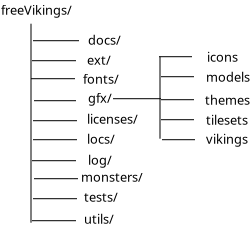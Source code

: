 <?xml version="1.0" encoding="UTF-8"?>
<dia:diagram xmlns:dia="http://www.lysator.liu.se/~alla/dia/">
  <dia:layer name="Pozadí" visible="true">
    <dia:object type="Standard - Text" version="0" id="O0">
      <dia:attribute name="obj_pos">
        <dia:point val="5.8,5.3"/>
      </dia:attribute>
      <dia:attribute name="obj_bb">
        <dia:rectangle val="5.8,4.681;7.169,5.688"/>
      </dia:attribute>
      <dia:attribute name="text">
        <dia:composite type="text">
          <dia:attribute name="string">
            <dia:string>#docs/#</dia:string>
          </dia:attribute>
          <dia:attribute name="font">
            <dia:font family="sans" style="0" name="Helvetica"/>
          </dia:attribute>
          <dia:attribute name="height">
            <dia:real val="0.8"/>
          </dia:attribute>
          <dia:attribute name="pos">
            <dia:point val="5.8,5.3"/>
          </dia:attribute>
          <dia:attribute name="color">
            <dia:color val="#000000"/>
          </dia:attribute>
          <dia:attribute name="alignment">
            <dia:enum val="0"/>
          </dia:attribute>
        </dia:composite>
      </dia:attribute>
    </dia:object>
    <dia:object type="Standard - Text" version="0" id="O1">
      <dia:attribute name="obj_pos">
        <dia:point val="5.75,6.3"/>
      </dia:attribute>
      <dia:attribute name="obj_bb">
        <dia:rectangle val="5.75,5.681;6.669,6.688"/>
      </dia:attribute>
      <dia:attribute name="text">
        <dia:composite type="text">
          <dia:attribute name="string">
            <dia:string>#ext/#</dia:string>
          </dia:attribute>
          <dia:attribute name="font">
            <dia:font family="sans" style="0" name="Helvetica"/>
          </dia:attribute>
          <dia:attribute name="height">
            <dia:real val="0.8"/>
          </dia:attribute>
          <dia:attribute name="pos">
            <dia:point val="5.75,6.3"/>
          </dia:attribute>
          <dia:attribute name="color">
            <dia:color val="#000000"/>
          </dia:attribute>
          <dia:attribute name="alignment">
            <dia:enum val="0"/>
          </dia:attribute>
        </dia:composite>
      </dia:attribute>
    </dia:object>
    <dia:object type="Standard - Text" version="0" id="O2">
      <dia:attribute name="obj_pos">
        <dia:point val="5.55,7.25"/>
      </dia:attribute>
      <dia:attribute name="obj_bb">
        <dia:rectangle val="5.55,6.631;6.919,7.638"/>
      </dia:attribute>
      <dia:attribute name="text">
        <dia:composite type="text">
          <dia:attribute name="string">
            <dia:string>#fonts/#</dia:string>
          </dia:attribute>
          <dia:attribute name="font">
            <dia:font family="sans" style="0" name="Helvetica"/>
          </dia:attribute>
          <dia:attribute name="height">
            <dia:real val="0.8"/>
          </dia:attribute>
          <dia:attribute name="pos">
            <dia:point val="5.55,7.25"/>
          </dia:attribute>
          <dia:attribute name="color">
            <dia:color val="#000000"/>
          </dia:attribute>
          <dia:attribute name="alignment">
            <dia:enum val="0"/>
          </dia:attribute>
        </dia:composite>
      </dia:attribute>
    </dia:object>
    <dia:object type="Standard - Text" version="0" id="O3">
      <dia:attribute name="obj_pos">
        <dia:point val="5.8,8.2"/>
      </dia:attribute>
      <dia:attribute name="obj_bb">
        <dia:rectangle val="5.8,7.581;6.719,8.588"/>
      </dia:attribute>
      <dia:attribute name="text">
        <dia:composite type="text">
          <dia:attribute name="string">
            <dia:string>#gfx/#</dia:string>
          </dia:attribute>
          <dia:attribute name="font">
            <dia:font family="sans" style="0" name="Helvetica"/>
          </dia:attribute>
          <dia:attribute name="height">
            <dia:real val="0.8"/>
          </dia:attribute>
          <dia:attribute name="pos">
            <dia:point val="5.8,8.2"/>
          </dia:attribute>
          <dia:attribute name="color">
            <dia:color val="#000000"/>
          </dia:attribute>
          <dia:attribute name="alignment">
            <dia:enum val="0"/>
          </dia:attribute>
        </dia:composite>
      </dia:attribute>
    </dia:object>
    <dia:object type="Standard - Text" version="0" id="O4">
      <dia:attribute name="obj_pos">
        <dia:point val="5.75,9.25"/>
      </dia:attribute>
      <dia:attribute name="obj_bb">
        <dia:rectangle val="5.75,8.631;8.019,9.637"/>
      </dia:attribute>
      <dia:attribute name="text">
        <dia:composite type="text">
          <dia:attribute name="string">
            <dia:string>#licenses/#</dia:string>
          </dia:attribute>
          <dia:attribute name="font">
            <dia:font family="sans" style="0" name="Helvetica"/>
          </dia:attribute>
          <dia:attribute name="height">
            <dia:real val="0.8"/>
          </dia:attribute>
          <dia:attribute name="pos">
            <dia:point val="5.75,9.25"/>
          </dia:attribute>
          <dia:attribute name="color">
            <dia:color val="#000000"/>
          </dia:attribute>
          <dia:attribute name="alignment">
            <dia:enum val="0"/>
          </dia:attribute>
        </dia:composite>
      </dia:attribute>
    </dia:object>
    <dia:object type="Standard - Text" version="0" id="O5">
      <dia:attribute name="obj_pos">
        <dia:point val="5.75,10.25"/>
      </dia:attribute>
      <dia:attribute name="obj_bb">
        <dia:rectangle val="5.75,9.631;6.969,10.637"/>
      </dia:attribute>
      <dia:attribute name="text">
        <dia:composite type="text">
          <dia:attribute name="string">
            <dia:string>#locs/#</dia:string>
          </dia:attribute>
          <dia:attribute name="font">
            <dia:font family="sans" style="0" name="Helvetica"/>
          </dia:attribute>
          <dia:attribute name="height">
            <dia:real val="0.8"/>
          </dia:attribute>
          <dia:attribute name="pos">
            <dia:point val="5.75,10.25"/>
          </dia:attribute>
          <dia:attribute name="color">
            <dia:color val="#000000"/>
          </dia:attribute>
          <dia:attribute name="alignment">
            <dia:enum val="0"/>
          </dia:attribute>
        </dia:composite>
      </dia:attribute>
    </dia:object>
    <dia:object type="Standard - Text" version="0" id="O6">
      <dia:attribute name="obj_pos">
        <dia:point val="5.8,11.3"/>
      </dia:attribute>
      <dia:attribute name="obj_bb">
        <dia:rectangle val="5.8,10.681;6.719,11.688"/>
      </dia:attribute>
      <dia:attribute name="text">
        <dia:composite type="text">
          <dia:attribute name="string">
            <dia:string>#log/#</dia:string>
          </dia:attribute>
          <dia:attribute name="font">
            <dia:font family="sans" style="0" name="Helvetica"/>
          </dia:attribute>
          <dia:attribute name="height">
            <dia:real val="0.8"/>
          </dia:attribute>
          <dia:attribute name="pos">
            <dia:point val="5.8,11.3"/>
          </dia:attribute>
          <dia:attribute name="color">
            <dia:color val="#000000"/>
          </dia:attribute>
          <dia:attribute name="alignment">
            <dia:enum val="0"/>
          </dia:attribute>
        </dia:composite>
      </dia:attribute>
    </dia:object>
    <dia:object type="Standard - Text" version="0" id="O7">
      <dia:attribute name="obj_pos">
        <dia:point val="5.45,12.15"/>
      </dia:attribute>
      <dia:attribute name="obj_bb">
        <dia:rectangle val="5.45,11.531;7.969,12.537"/>
      </dia:attribute>
      <dia:attribute name="text">
        <dia:composite type="text">
          <dia:attribute name="string">
            <dia:string>#monsters/#</dia:string>
          </dia:attribute>
          <dia:attribute name="font">
            <dia:font family="sans" style="0" name="Helvetica"/>
          </dia:attribute>
          <dia:attribute name="height">
            <dia:real val="0.8"/>
          </dia:attribute>
          <dia:attribute name="pos">
            <dia:point val="5.45,12.15"/>
          </dia:attribute>
          <dia:attribute name="color">
            <dia:color val="#000000"/>
          </dia:attribute>
          <dia:attribute name="alignment">
            <dia:enum val="0"/>
          </dia:attribute>
        </dia:composite>
      </dia:attribute>
    </dia:object>
    <dia:object type="Standard - Text" version="0" id="O8">
      <dia:attribute name="obj_pos">
        <dia:point val="5.6,13.15"/>
      </dia:attribute>
      <dia:attribute name="obj_bb">
        <dia:rectangle val="5.6,12.531;6.969,13.537"/>
      </dia:attribute>
      <dia:attribute name="text">
        <dia:composite type="text">
          <dia:attribute name="string">
            <dia:string>#tests/#</dia:string>
          </dia:attribute>
          <dia:attribute name="font">
            <dia:font family="sans" style="0" name="Helvetica"/>
          </dia:attribute>
          <dia:attribute name="height">
            <dia:real val="0.8"/>
          </dia:attribute>
          <dia:attribute name="pos">
            <dia:point val="5.6,13.15"/>
          </dia:attribute>
          <dia:attribute name="color">
            <dia:color val="#000000"/>
          </dia:attribute>
          <dia:attribute name="alignment">
            <dia:enum val="0"/>
          </dia:attribute>
        </dia:composite>
      </dia:attribute>
    </dia:object>
    <dia:object type="Standard - Text" version="0" id="O9">
      <dia:attribute name="obj_pos">
        <dia:point val="5.6,14.25"/>
      </dia:attribute>
      <dia:attribute name="obj_bb">
        <dia:rectangle val="5.6,13.631;6.819,14.637"/>
      </dia:attribute>
      <dia:attribute name="text">
        <dia:composite type="text">
          <dia:attribute name="string">
            <dia:string>#utils/#</dia:string>
          </dia:attribute>
          <dia:attribute name="font">
            <dia:font family="sans" style="0" name="Helvetica"/>
          </dia:attribute>
          <dia:attribute name="height">
            <dia:real val="0.8"/>
          </dia:attribute>
          <dia:attribute name="pos">
            <dia:point val="5.6,14.25"/>
          </dia:attribute>
          <dia:attribute name="color">
            <dia:color val="#000000"/>
          </dia:attribute>
          <dia:attribute name="alignment">
            <dia:enum val="0"/>
          </dia:attribute>
        </dia:composite>
      </dia:attribute>
    </dia:object>
    <dia:object type="Standard - Text" version="0" id="O10">
      <dia:attribute name="obj_pos">
        <dia:point val="1.45,3.8"/>
      </dia:attribute>
      <dia:attribute name="obj_bb">
        <dia:rectangle val="1.45,3.181;4.469,4.188"/>
      </dia:attribute>
      <dia:attribute name="text">
        <dia:composite type="text">
          <dia:attribute name="string">
            <dia:string>#freeVikings/#</dia:string>
          </dia:attribute>
          <dia:attribute name="font">
            <dia:font family="sans" style="0" name="Helvetica"/>
          </dia:attribute>
          <dia:attribute name="height">
            <dia:real val="0.8"/>
          </dia:attribute>
          <dia:attribute name="pos">
            <dia:point val="1.45,3.8"/>
          </dia:attribute>
          <dia:attribute name="color">
            <dia:color val="#000000"/>
          </dia:attribute>
          <dia:attribute name="alignment">
            <dia:enum val="0"/>
          </dia:attribute>
        </dia:composite>
      </dia:attribute>
    </dia:object>
    <dia:object type="Standard - Line" version="0" id="O11">
      <dia:attribute name="obj_pos">
        <dia:point val="2.95,4.25"/>
      </dia:attribute>
      <dia:attribute name="obj_bb">
        <dia:rectangle val="2.95,4.25;2.95,14.2"/>
      </dia:attribute>
      <dia:attribute name="conn_endpoints">
        <dia:point val="2.95,4.25"/>
        <dia:point val="2.95,14.2"/>
      </dia:attribute>
      <dia:attribute name="numcp">
        <dia:int val="1"/>
      </dia:attribute>
      <dia:attribute name="line_width">
        <dia:real val="0"/>
      </dia:attribute>
    </dia:object>
    <dia:object type="Standard - Line" version="0" id="O12">
      <dia:attribute name="obj_pos">
        <dia:point val="3.05,5.1"/>
      </dia:attribute>
      <dia:attribute name="obj_bb">
        <dia:rectangle val="3.05,5.1;5.35,5.1"/>
      </dia:attribute>
      <dia:attribute name="conn_endpoints">
        <dia:point val="3.05,5.1"/>
        <dia:point val="5.35,5.1"/>
      </dia:attribute>
      <dia:attribute name="numcp">
        <dia:int val="1"/>
      </dia:attribute>
      <dia:attribute name="line_width">
        <dia:real val="0"/>
      </dia:attribute>
    </dia:object>
    <dia:object type="Standard - Line" version="0" id="O13">
      <dia:attribute name="obj_pos">
        <dia:point val="3,6.1"/>
      </dia:attribute>
      <dia:attribute name="obj_bb">
        <dia:rectangle val="3,6.1;5.2,6.1"/>
      </dia:attribute>
      <dia:attribute name="conn_endpoints">
        <dia:point val="3,6.1"/>
        <dia:point val="5.2,6.1"/>
      </dia:attribute>
      <dia:attribute name="numcp">
        <dia:int val="1"/>
      </dia:attribute>
      <dia:attribute name="line_width">
        <dia:real val="0"/>
      </dia:attribute>
    </dia:object>
    <dia:object type="Standard - Line" version="0" id="O14">
      <dia:attribute name="obj_pos">
        <dia:point val="2.95,7"/>
      </dia:attribute>
      <dia:attribute name="obj_bb">
        <dia:rectangle val="2.95,7;5.15,7"/>
      </dia:attribute>
      <dia:attribute name="conn_endpoints">
        <dia:point val="2.95,7"/>
        <dia:point val="5.15,7"/>
      </dia:attribute>
      <dia:attribute name="numcp">
        <dia:int val="1"/>
      </dia:attribute>
      <dia:attribute name="line_width">
        <dia:real val="0"/>
      </dia:attribute>
    </dia:object>
    <dia:object type="Standard - Line" version="0" id="O15">
      <dia:attribute name="obj_pos">
        <dia:point val="3.1,8.1"/>
      </dia:attribute>
      <dia:attribute name="obj_bb">
        <dia:rectangle val="3.1,8.1;5.2,8.1"/>
      </dia:attribute>
      <dia:attribute name="conn_endpoints">
        <dia:point val="3.1,8.1"/>
        <dia:point val="5.2,8.1"/>
      </dia:attribute>
      <dia:attribute name="numcp">
        <dia:int val="1"/>
      </dia:attribute>
      <dia:attribute name="line_width">
        <dia:real val="0"/>
      </dia:attribute>
    </dia:object>
    <dia:object type="Standard - Line" version="0" id="O16">
      <dia:attribute name="obj_pos">
        <dia:point val="3.05,9.1"/>
      </dia:attribute>
      <dia:attribute name="obj_bb">
        <dia:rectangle val="3.05,9.1;5.25,9.1"/>
      </dia:attribute>
      <dia:attribute name="conn_endpoints">
        <dia:point val="3.05,9.1"/>
        <dia:point val="5.25,9.1"/>
      </dia:attribute>
      <dia:attribute name="numcp">
        <dia:int val="1"/>
      </dia:attribute>
      <dia:attribute name="line_width">
        <dia:real val="0"/>
      </dia:attribute>
    </dia:object>
    <dia:object type="Standard - Line" version="0" id="O17">
      <dia:attribute name="obj_pos">
        <dia:point val="3.05,10.05"/>
      </dia:attribute>
      <dia:attribute name="obj_bb">
        <dia:rectangle val="3.05,10.05;5.25,10.05"/>
      </dia:attribute>
      <dia:attribute name="conn_endpoints">
        <dia:point val="3.05,10.05"/>
        <dia:point val="5.25,10.05"/>
      </dia:attribute>
      <dia:attribute name="numcp">
        <dia:int val="1"/>
      </dia:attribute>
      <dia:attribute name="line_width">
        <dia:real val="0"/>
      </dia:attribute>
    </dia:object>
    <dia:object type="Standard - Line" version="0" id="O18">
      <dia:attribute name="obj_pos">
        <dia:point val="3,11.1"/>
      </dia:attribute>
      <dia:attribute name="obj_bb">
        <dia:rectangle val="3,11.1;5.2,11.1"/>
      </dia:attribute>
      <dia:attribute name="conn_endpoints">
        <dia:point val="3,11.1"/>
        <dia:point val="5.2,11.1"/>
      </dia:attribute>
      <dia:attribute name="numcp">
        <dia:int val="1"/>
      </dia:attribute>
      <dia:attribute name="line_width">
        <dia:real val="0"/>
      </dia:attribute>
    </dia:object>
    <dia:object type="Standard - Line" version="0" id="O19">
      <dia:attribute name="obj_pos">
        <dia:point val="3.1,12"/>
      </dia:attribute>
      <dia:attribute name="obj_bb">
        <dia:rectangle val="3.1,12;5.3,12"/>
      </dia:attribute>
      <dia:attribute name="conn_endpoints">
        <dia:point val="3.1,12"/>
        <dia:point val="5.3,12"/>
      </dia:attribute>
      <dia:attribute name="numcp">
        <dia:int val="1"/>
      </dia:attribute>
      <dia:attribute name="line_width">
        <dia:real val="0"/>
      </dia:attribute>
    </dia:object>
    <dia:object type="Standard - Line" version="0" id="O20">
      <dia:attribute name="obj_pos">
        <dia:point val="3.05,13"/>
      </dia:attribute>
      <dia:attribute name="obj_bb">
        <dia:rectangle val="3.05,13;5.25,13"/>
      </dia:attribute>
      <dia:attribute name="conn_endpoints">
        <dia:point val="3.05,13"/>
        <dia:point val="5.25,13"/>
      </dia:attribute>
      <dia:attribute name="numcp">
        <dia:int val="1"/>
      </dia:attribute>
      <dia:attribute name="line_width">
        <dia:real val="0"/>
      </dia:attribute>
    </dia:object>
    <dia:object type="Standard - Line" version="0" id="O21">
      <dia:attribute name="obj_pos">
        <dia:point val="3,14.1"/>
      </dia:attribute>
      <dia:attribute name="obj_bb">
        <dia:rectangle val="3,14.1;5.2,14.1"/>
      </dia:attribute>
      <dia:attribute name="conn_endpoints">
        <dia:point val="3,14.1"/>
        <dia:point val="5.2,14.1"/>
      </dia:attribute>
      <dia:attribute name="numcp">
        <dia:int val="1"/>
      </dia:attribute>
      <dia:attribute name="line_width">
        <dia:real val="0"/>
      </dia:attribute>
    </dia:object>
    <dia:object type="Standard - Line" version="0" id="O22">
      <dia:attribute name="obj_pos">
        <dia:point val="7.05,8"/>
      </dia:attribute>
      <dia:attribute name="obj_bb">
        <dia:rectangle val="7.05,8;9.45,8"/>
      </dia:attribute>
      <dia:attribute name="conn_endpoints">
        <dia:point val="7.05,8"/>
        <dia:point val="9.45,8"/>
      </dia:attribute>
      <dia:attribute name="numcp">
        <dia:int val="1"/>
      </dia:attribute>
      <dia:attribute name="line_width">
        <dia:real val="0"/>
      </dia:attribute>
    </dia:object>
    <dia:object type="Standard - Line" version="0" id="O23">
      <dia:attribute name="obj_pos">
        <dia:point val="9.4,5.9"/>
      </dia:attribute>
      <dia:attribute name="obj_bb">
        <dia:rectangle val="9.4,5.9;9.4,10"/>
      </dia:attribute>
      <dia:attribute name="conn_endpoints">
        <dia:point val="9.4,5.9"/>
        <dia:point val="9.4,10"/>
      </dia:attribute>
      <dia:attribute name="numcp">
        <dia:int val="1"/>
      </dia:attribute>
      <dia:attribute name="line_width">
        <dia:real val="0"/>
      </dia:attribute>
    </dia:object>
    <dia:object type="Standard - Text" version="0" id="O24">
      <dia:attribute name="obj_pos">
        <dia:point val="11.75,6.15"/>
      </dia:attribute>
      <dia:attribute name="obj_bb">
        <dia:rectangle val="11.75,5.531;13.119,6.537"/>
      </dia:attribute>
      <dia:attribute name="text">
        <dia:composite type="text">
          <dia:attribute name="string">
            <dia:string>#icons#</dia:string>
          </dia:attribute>
          <dia:attribute name="font">
            <dia:font family="sans" style="0" name="Helvetica"/>
          </dia:attribute>
          <dia:attribute name="height">
            <dia:real val="0.8"/>
          </dia:attribute>
          <dia:attribute name="pos">
            <dia:point val="11.75,6.15"/>
          </dia:attribute>
          <dia:attribute name="color">
            <dia:color val="#000000"/>
          </dia:attribute>
          <dia:attribute name="alignment">
            <dia:enum val="0"/>
          </dia:attribute>
        </dia:composite>
      </dia:attribute>
    </dia:object>
    <dia:object type="Standard - Text" version="0" id="O25">
      <dia:attribute name="obj_pos">
        <dia:point val="11.7,7.15"/>
      </dia:attribute>
      <dia:attribute name="obj_bb">
        <dia:rectangle val="11.7,6.531;13.569,7.537"/>
      </dia:attribute>
      <dia:attribute name="text">
        <dia:composite type="text">
          <dia:attribute name="string">
            <dia:string>#models#</dia:string>
          </dia:attribute>
          <dia:attribute name="font">
            <dia:font family="sans" style="0" name="Helvetica"/>
          </dia:attribute>
          <dia:attribute name="height">
            <dia:real val="0.8"/>
          </dia:attribute>
          <dia:attribute name="pos">
            <dia:point val="11.7,7.15"/>
          </dia:attribute>
          <dia:attribute name="color">
            <dia:color val="#000000"/>
          </dia:attribute>
          <dia:attribute name="alignment">
            <dia:enum val="0"/>
          </dia:attribute>
        </dia:composite>
      </dia:attribute>
    </dia:object>
    <dia:object type="Standard - Text" version="0" id="O26">
      <dia:attribute name="obj_pos">
        <dia:point val="11.65,8.3"/>
      </dia:attribute>
      <dia:attribute name="obj_bb">
        <dia:rectangle val="11.65,7.681;13.519,8.688"/>
      </dia:attribute>
      <dia:attribute name="text">
        <dia:composite type="text">
          <dia:attribute name="string">
            <dia:string>#themes#</dia:string>
          </dia:attribute>
          <dia:attribute name="font">
            <dia:font family="sans" style="0" name="Helvetica"/>
          </dia:attribute>
          <dia:attribute name="height">
            <dia:real val="0.8"/>
          </dia:attribute>
          <dia:attribute name="pos">
            <dia:point val="11.65,8.3"/>
          </dia:attribute>
          <dia:attribute name="color">
            <dia:color val="#000000"/>
          </dia:attribute>
          <dia:attribute name="alignment">
            <dia:enum val="0"/>
          </dia:attribute>
        </dia:composite>
      </dia:attribute>
    </dia:object>
    <dia:object type="Standard - Text" version="0" id="O27">
      <dia:attribute name="obj_pos">
        <dia:point val="11.7,9.3"/>
      </dia:attribute>
      <dia:attribute name="obj_bb">
        <dia:rectangle val="11.7,8.681;13.519,9.688"/>
      </dia:attribute>
      <dia:attribute name="text">
        <dia:composite type="text">
          <dia:attribute name="string">
            <dia:string>#tilesets#</dia:string>
          </dia:attribute>
          <dia:attribute name="font">
            <dia:font family="sans" style="0" name="Helvetica"/>
          </dia:attribute>
          <dia:attribute name="height">
            <dia:real val="0.8"/>
          </dia:attribute>
          <dia:attribute name="pos">
            <dia:point val="11.7,9.3"/>
          </dia:attribute>
          <dia:attribute name="color">
            <dia:color val="#000000"/>
          </dia:attribute>
          <dia:attribute name="alignment">
            <dia:enum val="0"/>
          </dia:attribute>
        </dia:composite>
      </dia:attribute>
    </dia:object>
    <dia:object type="Standard - Text" version="0" id="O28">
      <dia:attribute name="obj_pos">
        <dia:point val="11.7,10.25"/>
      </dia:attribute>
      <dia:attribute name="obj_bb">
        <dia:rectangle val="11.7,9.631;13.519,10.637"/>
      </dia:attribute>
      <dia:attribute name="text">
        <dia:composite type="text">
          <dia:attribute name="string">
            <dia:string>#vikings#</dia:string>
          </dia:attribute>
          <dia:attribute name="font">
            <dia:font family="sans" style="0" name="Helvetica"/>
          </dia:attribute>
          <dia:attribute name="height">
            <dia:real val="0.8"/>
          </dia:attribute>
          <dia:attribute name="pos">
            <dia:point val="11.7,10.25"/>
          </dia:attribute>
          <dia:attribute name="color">
            <dia:color val="#000000"/>
          </dia:attribute>
          <dia:attribute name="alignment">
            <dia:enum val="0"/>
          </dia:attribute>
        </dia:composite>
      </dia:attribute>
    </dia:object>
    <dia:object type="Standard - Line" version="0" id="O29">
      <dia:attribute name="obj_pos">
        <dia:point val="9.35,5.9"/>
      </dia:attribute>
      <dia:attribute name="obj_bb">
        <dia:rectangle val="9.35,5.9;11,5.9"/>
      </dia:attribute>
      <dia:attribute name="conn_endpoints">
        <dia:point val="9.35,5.9"/>
        <dia:point val="11,5.9"/>
      </dia:attribute>
      <dia:attribute name="numcp">
        <dia:int val="1"/>
      </dia:attribute>
      <dia:attribute name="line_width">
        <dia:real val="0"/>
      </dia:attribute>
    </dia:object>
    <dia:object type="Standard - Line" version="0" id="O30">
      <dia:attribute name="obj_pos">
        <dia:point val="9.45,6.9"/>
      </dia:attribute>
      <dia:attribute name="obj_bb">
        <dia:rectangle val="9.45,6.9;11.1,6.9"/>
      </dia:attribute>
      <dia:attribute name="conn_endpoints">
        <dia:point val="9.45,6.9"/>
        <dia:point val="11.1,6.9"/>
      </dia:attribute>
      <dia:attribute name="numcp">
        <dia:int val="1"/>
      </dia:attribute>
      <dia:attribute name="line_width">
        <dia:real val="0"/>
      </dia:attribute>
    </dia:object>
    <dia:object type="Standard - Line" version="0" id="O31">
      <dia:attribute name="obj_pos">
        <dia:point val="9.45,8.05"/>
      </dia:attribute>
      <dia:attribute name="obj_bb">
        <dia:rectangle val="9.45,8.05;11.1,8.05"/>
      </dia:attribute>
      <dia:attribute name="conn_endpoints">
        <dia:point val="9.45,8.05"/>
        <dia:point val="11.1,8.05"/>
      </dia:attribute>
      <dia:attribute name="numcp">
        <dia:int val="1"/>
      </dia:attribute>
      <dia:attribute name="line_width">
        <dia:real val="0"/>
      </dia:attribute>
    </dia:object>
    <dia:object type="Standard - Line" version="0" id="O32">
      <dia:attribute name="obj_pos">
        <dia:point val="9.45,9.05"/>
      </dia:attribute>
      <dia:attribute name="obj_bb">
        <dia:rectangle val="9.45,9.05;11.1,9.05"/>
      </dia:attribute>
      <dia:attribute name="conn_endpoints">
        <dia:point val="9.45,9.05"/>
        <dia:point val="11.1,9.05"/>
      </dia:attribute>
      <dia:attribute name="numcp">
        <dia:int val="1"/>
      </dia:attribute>
      <dia:attribute name="line_width">
        <dia:real val="0"/>
      </dia:attribute>
    </dia:object>
    <dia:object type="Standard - Line" version="0" id="O33">
      <dia:attribute name="obj_pos">
        <dia:point val="9.5,10.05"/>
      </dia:attribute>
      <dia:attribute name="obj_bb">
        <dia:rectangle val="9.5,10.05;11.15,10.05"/>
      </dia:attribute>
      <dia:attribute name="conn_endpoints">
        <dia:point val="9.5,10.05"/>
        <dia:point val="11.15,10.05"/>
      </dia:attribute>
      <dia:attribute name="numcp">
        <dia:int val="1"/>
      </dia:attribute>
      <dia:attribute name="line_width">
        <dia:real val="0"/>
      </dia:attribute>
    </dia:object>
  </dia:layer>
</dia:diagram>
